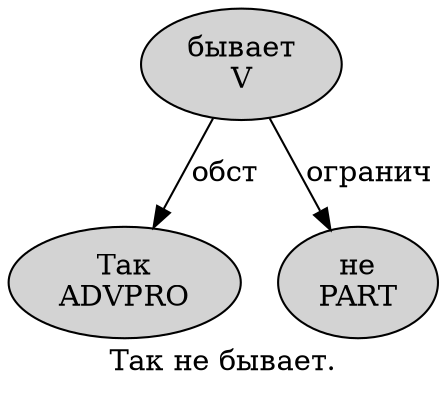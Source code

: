 digraph SENTENCE_3237 {
	graph [label="Так не бывает."]
	node [style=filled]
		0 [label="Так
ADVPRO" color="" fillcolor=lightgray penwidth=1 shape=ellipse]
		1 [label="не
PART" color="" fillcolor=lightgray penwidth=1 shape=ellipse]
		2 [label="бывает
V" color="" fillcolor=lightgray penwidth=1 shape=ellipse]
			2 -> 0 [label="обст"]
			2 -> 1 [label="огранич"]
}